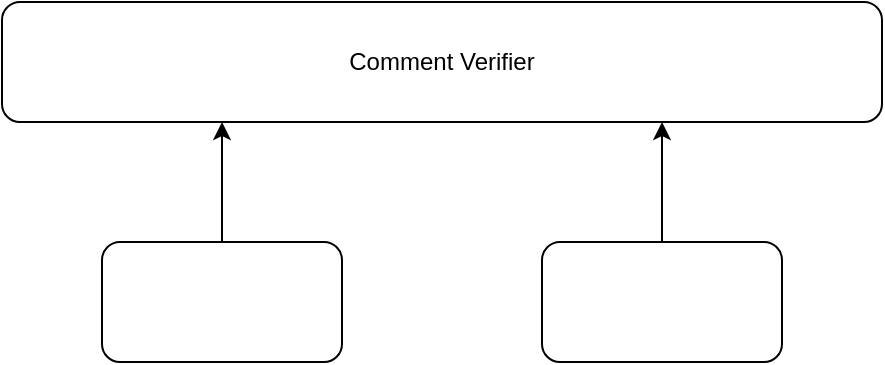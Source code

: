 <mxfile version="21.6.8" type="github">
  <diagram name="Page-1" id="A03EzcnyZWB0yI0xgy7R">
    <mxGraphModel dx="1364" dy="803" grid="1" gridSize="10" guides="1" tooltips="1" connect="1" arrows="1" fold="1" page="1" pageScale="1" pageWidth="850" pageHeight="1100" math="0" shadow="0">
      <root>
        <mxCell id="0" />
        <mxCell id="1" parent="0" />
        <mxCell id="R0GH4rJ0o_rwznftO3_i-1" value="Comment Verifier" style="rounded=1;whiteSpace=wrap;html=1;" vertex="1" parent="1">
          <mxGeometry x="200" y="240" width="440" height="60" as="geometry" />
        </mxCell>
        <mxCell id="R0GH4rJ0o_rwznftO3_i-7" value="" style="edgeStyle=orthogonalEdgeStyle;rounded=0;orthogonalLoop=1;jettySize=auto;html=1;entryX=0.25;entryY=1;entryDx=0;entryDy=0;" edge="1" parent="1" source="R0GH4rJ0o_rwznftO3_i-2" target="R0GH4rJ0o_rwznftO3_i-1">
          <mxGeometry relative="1" as="geometry" />
        </mxCell>
        <mxCell id="R0GH4rJ0o_rwznftO3_i-2" value="" style="rounded=1;whiteSpace=wrap;html=1;" vertex="1" parent="1">
          <mxGeometry x="250" y="360" width="120" height="60" as="geometry" />
        </mxCell>
        <mxCell id="R0GH4rJ0o_rwznftO3_i-4" value="" style="edgeStyle=orthogonalEdgeStyle;rounded=0;orthogonalLoop=1;jettySize=auto;html=1;entryX=0.75;entryY=1;entryDx=0;entryDy=0;" edge="1" parent="1" source="R0GH4rJ0o_rwznftO3_i-3" target="R0GH4rJ0o_rwznftO3_i-1">
          <mxGeometry relative="1" as="geometry" />
        </mxCell>
        <mxCell id="R0GH4rJ0o_rwznftO3_i-3" value="" style="rounded=1;whiteSpace=wrap;html=1;" vertex="1" parent="1">
          <mxGeometry x="470" y="360" width="120" height="60" as="geometry" />
        </mxCell>
      </root>
    </mxGraphModel>
  </diagram>
</mxfile>
